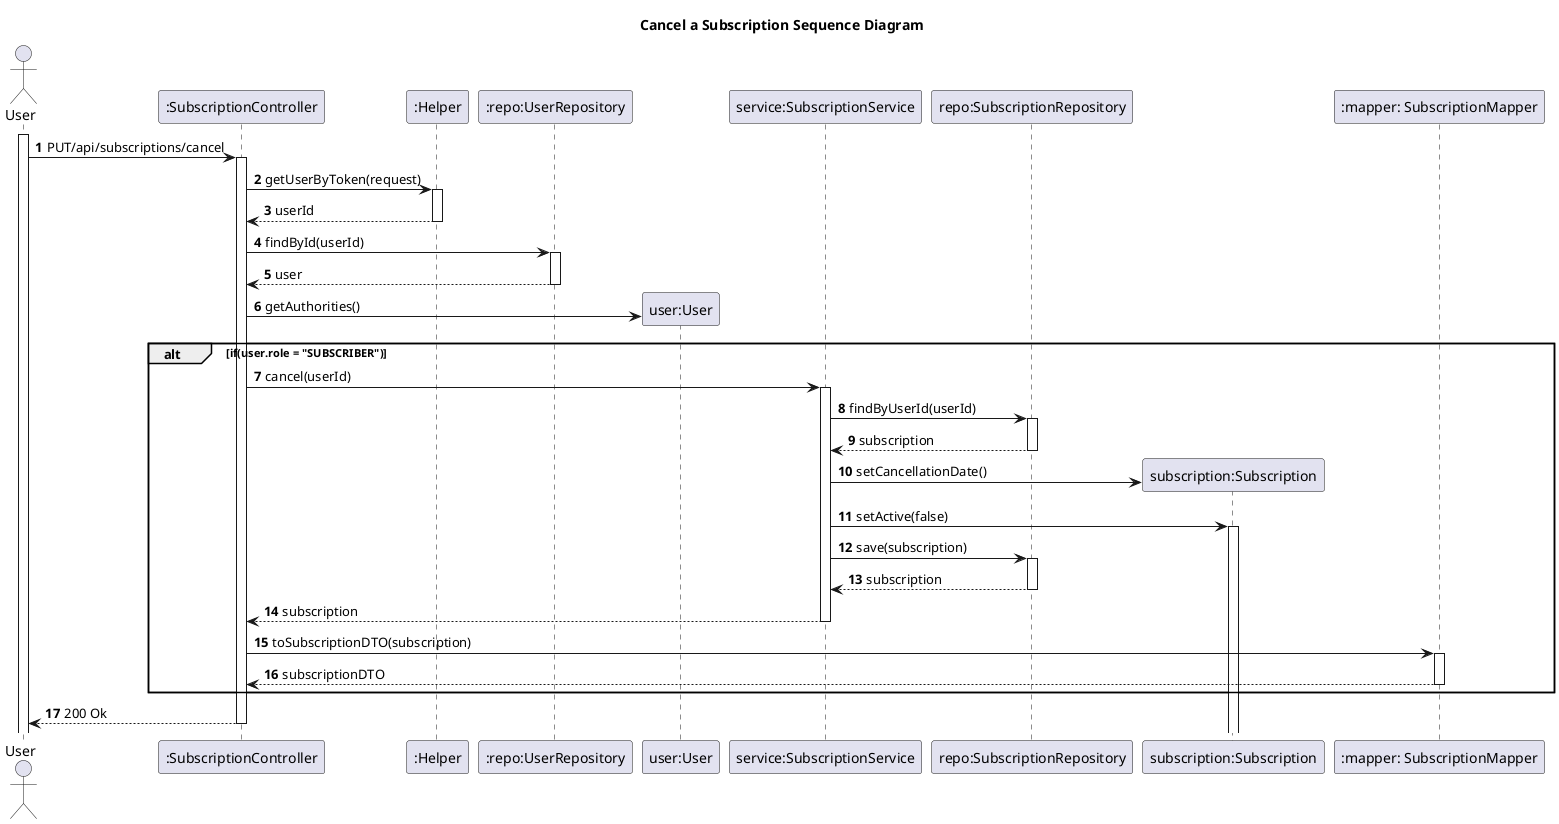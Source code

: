 @startuml
'https://plantuml.com/sequence-diagram

title Cancel a Subscription Sequence Diagram

autoactivate on
autonumber

actor "User" as User
participant ":SubscriptionController" as Ctrl
participant ":Helper" as Helper
participant ":repo:UserRepository" as userRepo
participant "user:User" as usr
participant "service:SubscriptionService" as ServiceSubscription
participant "repo:SubscriptionRepository" as SubRepo
participant "subscription:Subscription" as sub
participant ":mapper: SubscriptionMapper" as subMapper

activate User

User -> Ctrl: PUT/api/subscriptions/cancel
Ctrl -> Helper: getUserByToken(request)
Helper --> Ctrl: userId
Ctrl -> userRepo: findById(userId)
userRepo --> Ctrl: user
Ctrl -> usr**: getAuthorities()
alt if(user.role = "SUBSCRIBER")
    Ctrl -> ServiceSubscription: cancel(userId)
    ServiceSubscription -> SubRepo: findByUserId(userId)
    SubRepo --> ServiceSubscription: subscription
    ServiceSubscription -> sub**: setCancellationDate()
    ServiceSubscription -> sub: setActive(false)
    ServiceSubscription -> SubRepo: save(subscription)
    SubRepo --> ServiceSubscription: subscription
    ServiceSubscription --> Ctrl: subscription
    Ctrl -> subMapper: toSubscriptionDTO(subscription)
    subMapper --> Ctrl: subscriptionDTO
end
Ctrl --> User: 200 Ok

@enduml
